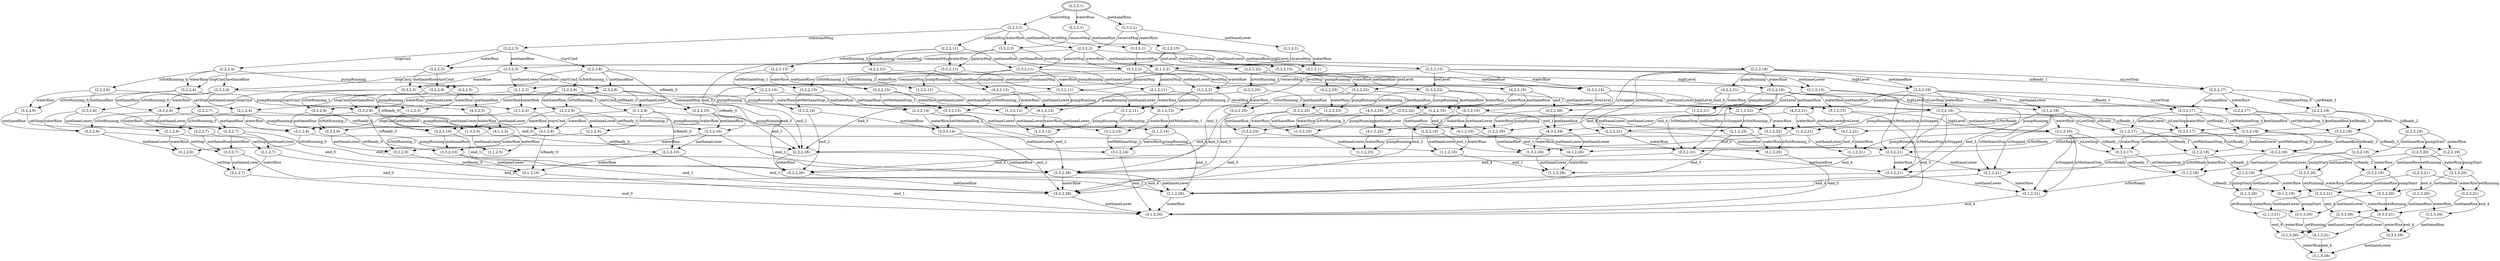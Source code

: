 digraph G {
center = TRUE;
mclimit = 10.0;
nodesep = 0.05;
node [ width=0.25, height=0.25, label="" ];
s0 [ peripheries=2 ];
s0 [label="(2,2,2,1)"];
s1 [label="(3,2,2,1)"];
s2 [label="(2,3,2,1)"];
s3 [label="(2,2,2,2)"];
s4 [label="(3,3,2,1)"];
s5 [label="(3,2,2,2)"];
s6 [label="(2,1,2,1)"];
s7 [label="(2,3,2,2)"];
s8 [label="(2,2,2,15)"];
s9 [label="(2,2,2,11)"];
s10 [label="(2,2,2,3)"];
s11 [label="(3,1,2,1)"];
s12 [label="(3,3,2,2)"];
s13 [label="(3,2,2,15)"];
s14 [label="(3,2,2,11)"];
s15 [label="(3,2,2,3)"];
s16 [label="(2,1,2,2)"];
s17 [label="(2,3,2,15)"];
s18 [label="(2,3,2,11)"];
s19 [label="(2,3,2,3)"];
s20 [label="(2,2,2,22)"];
s21 [label="(2,2,2,16)"];
s22 [label="(2,2,2,26)"];
s23 [label="(2,2,2,13)"];
s24 [label="(4,2,2,12)"];
s25 [label="(2,2,2,8)"];
s26 [label="(2,2,2,4)"];
s27 [label="(3,1,2,2)"];
s28 [label="(3,3,2,15)"];
s29 [label="(3,3,2,11)"];
s30 [label="(3,3,2,3)"];
s31 [label="(3,2,2,22)"];
s32 [label="(3,2,2,16)"];
s33 [label="(3,2,2,26)"];
s34 [label="(3,2,2,13)"];
s35 [label="(1,2,2,12)"];
s36 [label="(3,2,2,8)"];
s37 [label="(3,2,2,4)"];
s38 [label="(2,1,2,15)"];
s39 [label="(2,1,2,11)"];
s40 [label="(2,1,2,3)"];
s41 [label="(2,3,2,22)"];
s42 [label="(2,3,2,16)"];
s43 [label="(2,3,2,26)"];
s44 [label="(2,3,2,13)"];
s45 [label="(4,3,2,12)"];
s46 [label="(2,3,2,8)"];
s47 [label="(2,3,2,4)"];
s48 [label="(2,2,2,25)"];
s49 [label="(4,2,2,23)"];
s50 [label="(2,2,2,21)"];
s51 [label="(2,2,2,17)"];
s52 [label="(4,2,2,21)"];
s53 [label="(2,2,2,14)"];
s54 [label="(2,2,2,10)"];
s55 [label="(2,2,2,9)"];
s56 [label="(4,2,2,10)"];
s57 [label="(2,2,2,6)"];
s58 [label="(4,2,2,5)"];
s59 [label="(3,1,2,15)"];
s60 [label="(3,1,2,11)"];
s61 [label="(3,1,2,3)"];
s62 [label="(3,3,2,22)"];
s63 [label="(3,3,2,16)"];
s64 [label="(3,3,2,26)"];
s65 [label="(3,3,2,13)"];
s66 [label="(1,3,2,12)"];
s67 [label="(3,3,2,8)"];
s68 [label="(3,3,2,4)"];
s69 [label="(3,2,2,25)"];
s70 [label="(1,2,2,23)"];
s71 [label="(3,2,2,21)"];
s72 [label="(3,2,2,17)"];
s73 [label="(1,2,2,21)"];
s74 [label="(3,2,2,14)"];
s75 [label="(3,2,2,10)"];
s76 [label="(3,2,2,9)"];
s77 [label="(1,2,2,10)"];
s78 [label="(3,2,2,6)"];
s79 [label="(1,2,2,5)"];
s80 [label="(2,1,2,22)"];
s81 [label="(2,1,2,16)"];
s82 [label="(2,1,2,26)"];
s83 [label="(2,1,2,13)"];
s84 [label="(4,1,2,12)"];
s85 [label="(2,1,2,8)"];
s86 [label="(2,1,2,4)"];
s87 [label="(2,3,2,25)"];
s88 [label="(4,3,2,23)"];
s89 [label="(2,3,2,21)"];
s90 [label="(2,3,2,17)"];
s91 [label="(4,3,2,21)"];
s92 [label="(2,3,2,14)"];
s93 [label="(2,3,2,10)"];
s94 [label="(2,3,2,9)"];
s95 [label="(4,3,2,10)"];
s96 [label="(2,3,2,6)"];
s97 [label="(4,3,2,5)"];
s98 [label="(2,2,2,18)"];
s99 [label="(4,2,2,26)"];
s100 [label="(2,2,2,7)"];
s101 [label="(3,1,2,22)"];
s102 [label="(3,1,2,16)"];
s103 [label="(3,1,2,26)"];
s104 [label="(3,1,2,13)"];
s105 [label="(1,1,2,12)"];
s106 [label="(3,1,2,8)"];
s107 [label="(3,1,2,4)"];
s108 [label="(3,3,2,25)"];
s109 [label="(1,3,2,23)"];
s110 [label="(3,3,2,21)"];
s111 [label="(3,3,2,17)"];
s112 [label="(1,3,2,21)"];
s113 [label="(3,3,2,14)"];
s114 [label="(3,3,2,10)"];
s115 [label="(3,3,2,9)"];
s116 [label="(1,3,2,10)"];
s117 [label="(3,3,2,6)"];
s118 [label="(1,3,2,5)"];
s119 [label="(3,2,2,18)"];
s120 [label="(1,2,2,26)"];
s121 [label="(3,2,2,7)"];
s122 [label="(2,1,2,25)"];
s123 [label="(4,1,2,23)"];
s124 [label="(2,1,2,21)"];
s125 [label="(2,1,2,17)"];
s126 [label="(4,1,2,21)"];
s127 [label="(2,1,2,14)"];
s128 [label="(2,1,2,10)"];
s129 [label="(2,1,2,9)"];
s130 [label="(4,1,2,10)"];
s131 [label="(2,1,2,6)"];
s132 [label="(4,1,2,5)"];
s133 [label="(2,3,2,18)"];
s134 [label="(4,3,2,26)"];
s135 [label="(2,3,2,7)"];
s136 [label="(2,2,2,19)"];
s137 [label="(3,1,2,25)"];
s138 [label="(1,1,2,23)"];
s139 [label="(3,1,2,21)"];
s140 [label="(3,1,2,17)"];
s141 [label="(1,1,2,21)"];
s142 [label="(3,1,2,14)"];
s143 [label="(3,1,2,10)"];
s144 [label="(3,1,2,9)"];
s145 [label="(1,1,2,10)"];
s146 [label="(3,1,2,6)"];
s147 [label="(1,1,2,5)"];
s148 [label="(3,3,2,18)"];
s149 [label="(1,3,2,26)"];
s150 [label="(3,3,2,7)"];
s151 [label="(3,2,2,19)"];
s152 [label="(2,1,2,18)"];
s153 [label="(4,1,2,26)"];
s154 [label="(2,1,2,7)"];
s155 [label="(2,3,2,19)"];
s156 [label="(2,2,3,20)"];
s157 [label="(3,1,2,18)"];
s158 [label="(1,1,2,26)"];
s159 [label="(3,1,2,7)"];
s160 [label="(3,3,2,19)"];
s161 [label="(3,2,3,20)"];
s162 [label="(2,1,2,19)"];
s163 [label="(2,3,3,20)"];
s164 [label="(2,2,3,21)"];
s165 [label="(3,1,2,19)"];
s166 [label="(3,3,3,20)"];
s167 [label="(3,2,3,21)"];
s168 [label="(2,1,3,20)"];
s169 [label="(2,3,3,21)"];
s170 [label="(2,2,3,26)"];
s171 [label="(3,1,3,20)"];
s172 [label="(3,3,3,21)"];
s173 [label="(3,2,3,26)"];
s174 [label="(2,1,3,21)"];
s175 [label="(2,3,3,26)"];
s176 [label="(3,1,3,21)"];
s177 [label="(3,3,3,26)"];
s178 [label="(2,1,3,26)"];
s179 [label="(3,1,3,26)"];
s0->s1[label="waterRise"];
s0->s2[label="methaneRise"];
s0->s3[label="receiveMsg"];
s1->s4[label="methaneRise"];
s1->s5[label="receiveMsg"];
s2->s4[label="waterRise"];
s2->s6[label="methaneLower"];
s2->s7[label="receiveMsg"];
s3->s5[label="waterRise"];
s3->s7[label="methaneRise"];
s3->s8[label="levelMsg"];
s3->s9[label="palarmMsg"];
s3->s10[label="commandMsg"];
s4->s11[label="methaneLower"];
s4->s12[label="receiveMsg"];
s5->s12[label="methaneRise"];
s5->s13[label="levelMsg"];
s5->s14[label="palarmMsg"];
s5->s15[label="commandMsg"];
s6->s11[label="waterRise"];
s6->s16[label="receiveMsg"];
s7->s12[label="waterRise"];
s7->s16[label="methaneLower"];
s7->s17[label="levelMsg"];
s7->s18[label="palarmMsg"];
s7->s19[label="commandMsg"];
s8->s13[label="waterRise"];
s8->s17[label="methaneRise"];
s8->s20[label="lowLevel"];
s8->s21[label="highLevel"];
s8->s22[label="end_3"];
s9->s14[label="waterRise"];
s9->s18[label="methaneRise"];
s9->s23[label="isNotRunning_2"];
s9->s24[label="pumpRunning"];
s10->s15[label="waterRise"];
s10->s19[label="methaneRise"];
s10->s25[label="startCmd"];
s10->s26[label="stopCmd"];
s11->s27[label="receiveMsg"];
s12->s27[label="methaneLower"];
s12->s28[label="levelMsg"];
s12->s29[label="palarmMsg"];
s12->s30[label="commandMsg"];
s13->s28[label="methaneRise"];
s13->s31[label="lowLevel"];
s13->s32[label="highLevel"];
s13->s33[label="end_3"];
s14->s29[label="methaneRise"];
s14->s34[label="isNotRunning_2"];
s14->s35[label="pumpRunning"];
s15->s30[label="methaneRise"];
s15->s36[label="startCmd"];
s15->s37[label="stopCmd"];
s16->s27[label="waterRise"];
s16->s38[label="levelMsg"];
s16->s39[label="palarmMsg"];
s16->s40[label="commandMsg"];
s17->s28[label="waterRise"];
s17->s38[label="methaneLower"];
s17->s41[label="lowLevel"];
s17->s42[label="highLevel"];
s17->s43[label="end_3"];
s18->s29[label="waterRise"];
s18->s39[label="methaneLower"];
s18->s44[label="isNotRunning_2"];
s18->s45[label="pumpRunning"];
s19->s30[label="waterRise"];
s19->s40[label="methaneLower"];
s19->s46[label="startCmd"];
s19->s47[label="stopCmd"];
s20->s31[label="waterRise"];
s20->s41[label="methaneRise"];
s20->s48[label="isNotRunning_3"];
s20->s49[label="pumpRunning"];
s21->s32[label="waterRise"];
s21->s42[label="methaneRise"];
s21->s50[label="isMethaneStop"];
s21->s50[label="isStopped"];
s21->s51[label="isLowStop"];
s21->s51[label="isReady_1"];
s21->s52[label="pumpRunning"];
s22->s33[label="waterRise"];
s22->s43[label="methaneRise"];
s23->s34[label="waterRise"];
s23->s44[label="methaneRise"];
s23->s53[label="setMethaneStop_1"];
s24->s35[label="waterRise"];
s24->s45[label="methaneRise"];
s25->s36[label="waterRise"];
s25->s46[label="methaneRise"];
s25->s54[label="isReady_0"];
s25->s55[label="isNotRunning_1"];
s25->s56[label="pumpRunning"];
s26->s37[label="waterRise"];
s26->s47[label="methaneRise"];
s26->s57[label="isNotRunning_0"];
s26->s58[label="pumpRunning"];
s27->s59[label="levelMsg"];
s27->s60[label="palarmMsg"];
s27->s61[label="commandMsg"];
s28->s59[label="methaneLower"];
s28->s62[label="lowLevel"];
s28->s63[label="highLevel"];
s28->s64[label="end_3"];
s29->s60[label="methaneLower"];
s29->s65[label="isNotRunning_2"];
s29->s66[label="pumpRunning"];
s30->s61[label="methaneLower"];
s30->s67[label="startCmd"];
s30->s68[label="stopCmd"];
s31->s62[label="methaneRise"];
s31->s69[label="isNotRunning_3"];
s31->s70[label="pumpRunning"];
s32->s63[label="methaneRise"];
s32->s71[label="isMethaneStop"];
s32->s71[label="isStopped"];
s32->s72[label="isLowStop"];
s32->s72[label="isReady_1"];
s32->s73[label="pumpRunning"];
s33->s64[label="methaneRise"];
s34->s65[label="methaneRise"];
s34->s74[label="setMethaneStop_1"];
s35->s66[label="methaneRise"];
s36->s67[label="methaneRise"];
s36->s75[label="isReady_0"];
s36->s76[label="isNotRunning_1"];
s36->s77[label="pumpRunning"];
s37->s68[label="methaneRise"];
s37->s78[label="isNotRunning_0"];
s37->s79[label="pumpRunning"];
s38->s59[label="waterRise"];
s38->s80[label="lowLevel"];
s38->s81[label="highLevel"];
s38->s82[label="end_3"];
s39->s60[label="waterRise"];
s39->s83[label="isNotRunning_2"];
s39->s84[label="pumpRunning"];
s40->s61[label="waterRise"];
s40->s85[label="startCmd"];
s40->s86[label="stopCmd"];
s41->s62[label="waterRise"];
s41->s80[label="methaneLower"];
s41->s87[label="isNotRunning_3"];
s41->s88[label="pumpRunning"];
s42->s63[label="waterRise"];
s42->s81[label="methaneLower"];
s42->s89[label="isMethaneStop"];
s42->s89[label="isStopped"];
s42->s90[label="isLowStop"];
s42->s90[label="isReady_1"];
s42->s91[label="pumpRunning"];
s43->s64[label="waterRise"];
s43->s82[label="methaneLower"];
s44->s65[label="waterRise"];
s44->s83[label="methaneLower"];
s44->s92[label="setMethaneStop_1"];
s45->s66[label="waterRise"];
s45->s84[label="methaneLower"];
s46->s67[label="waterRise"];
s46->s85[label="methaneLower"];
s46->s93[label="isReady_0"];
s46->s94[label="isNotRunning_1"];
s46->s95[label="pumpRunning"];
s47->s68[label="waterRise"];
s47->s86[label="methaneLower"];
s47->s96[label="isNotRunning_0"];
s47->s97[label="pumpRunning"];
s48->s69[label="waterRise"];
s48->s87[label="methaneRise"];
s48->s22[label="end_5"];
s49->s70[label="waterRise"];
s49->s88[label="methaneRise"];
s50->s71[label="waterRise"];
s50->s89[label="methaneRise"];
s50->s22[label="end_4"];
s51->s72[label="waterRise"];
s51->s90[label="methaneRise"];
s51->s98[label="setMethaneStop_0"];
s51->s98[label="setReady_1"];
s52->s73[label="waterRise"];
s52->s91[label="methaneRise"];
s52->s99[label="end_4"];
s53->s74[label="waterRise"];
s53->s92[label="methaneRise"];
s53->s22[label="end_2"];
s54->s75[label="waterRise"];
s54->s93[label="methaneRise"];
s54->s22[label="end_1"];
s55->s76[label="waterRise"];
s55->s94[label="methaneRise"];
s55->s54[label="setReady_0"];
s56->s77[label="waterRise"];
s56->s95[label="methaneRise"];
s56->s99[label="end_1"];
s57->s78[label="waterRise"];
s57->s96[label="methaneRise"];
s57->s100[label="setStop"];
s58->s79[label="waterRise"];
s58->s97[label="methaneRise"];
s59->s101[label="lowLevel"];
s59->s102[label="highLevel"];
s59->s103[label="end_3"];
s60->s104[label="isNotRunning_2"];
s60->s105[label="pumpRunning"];
s61->s106[label="startCmd"];
s61->s107[label="stopCmd"];
s62->s101[label="methaneLower"];
s62->s108[label="isNotRunning_3"];
s62->s109[label="pumpRunning"];
s63->s102[label="methaneLower"];
s63->s110[label="isMethaneStop"];
s63->s110[label="isStopped"];
s63->s111[label="isLowStop"];
s63->s111[label="isReady_1"];
s63->s112[label="pumpRunning"];
s64->s103[label="methaneLower"];
s65->s104[label="methaneLower"];
s65->s113[label="setMethaneStop_1"];
s66->s105[label="methaneLower"];
s67->s106[label="methaneLower"];
s67->s114[label="isReady_0"];
s67->s115[label="isNotRunning_1"];
s67->s116[label="pumpRunning"];
s68->s107[label="methaneLower"];
s68->s117[label="isNotRunning_0"];
s68->s118[label="pumpRunning"];
s69->s108[label="methaneRise"];
s69->s33[label="end_5"];
s70->s109[label="methaneRise"];
s71->s110[label="methaneRise"];
s71->s33[label="end_4"];
s72->s111[label="methaneRise"];
s72->s119[label="setMethaneStop_0"];
s72->s119[label="setReady_1"];
s73->s112[label="methaneRise"];
s73->s120[label="end_4"];
s74->s113[label="methaneRise"];
s74->s33[label="end_2"];
s75->s114[label="methaneRise"];
s75->s33[label="end_1"];
s76->s115[label="methaneRise"];
s76->s75[label="setReady_0"];
s77->s116[label="methaneRise"];
s77->s120[label="end_1"];
s78->s117[label="methaneRise"];
s78->s121[label="setStop"];
s79->s118[label="methaneRise"];
s80->s101[label="waterRise"];
s80->s122[label="isNotRunning_3"];
s80->s123[label="pumpRunning"];
s81->s102[label="waterRise"];
s81->s124[label="isMethaneStop"];
s81->s124[label="isStopped"];
s81->s125[label="isLowStop"];
s81->s125[label="isReady_1"];
s81->s126[label="pumpRunning"];
s82->s103[label="waterRise"];
s83->s104[label="waterRise"];
s83->s127[label="setMethaneStop_1"];
s84->s105[label="waterRise"];
s85->s106[label="waterRise"];
s85->s128[label="isReady_0"];
s85->s129[label="isNotRunning_1"];
s85->s130[label="pumpRunning"];
s86->s107[label="waterRise"];
s86->s131[label="isNotRunning_0"];
s86->s132[label="pumpRunning"];
s87->s108[label="waterRise"];
s87->s122[label="methaneLower"];
s87->s43[label="end_5"];
s88->s109[label="waterRise"];
s88->s123[label="methaneLower"];
s89->s110[label="waterRise"];
s89->s124[label="methaneLower"];
s89->s43[label="end_4"];
s90->s111[label="waterRise"];
s90->s125[label="methaneLower"];
s90->s133[label="setMethaneStop_0"];
s90->s133[label="setReady_1"];
s91->s112[label="waterRise"];
s91->s126[label="methaneLower"];
s91->s134[label="end_4"];
s92->s113[label="waterRise"];
s92->s127[label="methaneLower"];
s92->s43[label="end_2"];
s93->s114[label="waterRise"];
s93->s128[label="methaneLower"];
s93->s43[label="end_1"];
s94->s115[label="waterRise"];
s94->s129[label="methaneLower"];
s94->s93[label="setReady_0"];
s95->s116[label="waterRise"];
s95->s130[label="methaneLower"];
s95->s134[label="end_1"];
s96->s117[label="waterRise"];
s96->s131[label="methaneLower"];
s96->s135[label="setStop"];
s97->s118[label="waterRise"];
s97->s132[label="methaneLower"];
s98->s119[label="waterRise"];
s98->s133[label="methaneRise"];
s98->s50[label="isNotReady"];
s98->s136[label="isReady_2"];
s99->s120[label="waterRise"];
s99->s134[label="methaneRise"];
s100->s121[label="waterRise"];
s100->s135[label="methaneRise"];
s100->s22[label="end_0"];
s101->s137[label="isNotRunning_3"];
s101->s138[label="pumpRunning"];
s102->s139[label="isMethaneStop"];
s102->s139[label="isStopped"];
s102->s140[label="isLowStop"];
s102->s140[label="isReady_1"];
s102->s141[label="pumpRunning"];
s104->s142[label="setMethaneStop_1"];
s106->s143[label="isReady_0"];
s106->s144[label="isNotRunning_1"];
s106->s145[label="pumpRunning"];
s107->s146[label="isNotRunning_0"];
s107->s147[label="pumpRunning"];
s108->s137[label="methaneLower"];
s108->s64[label="end_5"];
s109->s138[label="methaneLower"];
s110->s139[label="methaneLower"];
s110->s64[label="end_4"];
s111->s140[label="methaneLower"];
s111->s148[label="setMethaneStop_0"];
s111->s148[label="setReady_1"];
s112->s141[label="methaneLower"];
s112->s149[label="end_4"];
s113->s142[label="methaneLower"];
s113->s64[label="end_2"];
s114->s143[label="methaneLower"];
s114->s64[label="end_1"];
s115->s144[label="methaneLower"];
s115->s114[label="setReady_0"];
s116->s145[label="methaneLower"];
s116->s149[label="end_1"];
s117->s146[label="methaneLower"];
s117->s150[label="setStop"];
s118->s147[label="methaneLower"];
s119->s148[label="methaneRise"];
s119->s71[label="isNotReady"];
s119->s151[label="isReady_2"];
s120->s149[label="methaneRise"];
s121->s150[label="methaneRise"];
s121->s33[label="end_0"];
s122->s137[label="waterRise"];
s122->s82[label="end_5"];
s123->s138[label="waterRise"];
s124->s139[label="waterRise"];
s124->s82[label="end_4"];
s125->s140[label="waterRise"];
s125->s152[label="setMethaneStop_0"];
s125->s152[label="setReady_1"];
s126->s141[label="waterRise"];
s126->s153[label="end_4"];
s127->s142[label="waterRise"];
s127->s82[label="end_2"];
s128->s143[label="waterRise"];
s128->s82[label="end_1"];
s129->s144[label="waterRise"];
s129->s128[label="setReady_0"];
s130->s145[label="waterRise"];
s130->s153[label="end_1"];
s131->s146[label="waterRise"];
s131->s154[label="setStop"];
s132->s147[label="waterRise"];
s133->s148[label="waterRise"];
s133->s152[label="methaneLower"];
s133->s89[label="isNotReady"];
s133->s155[label="isReady_2"];
s134->s149[label="waterRise"];
s134->s153[label="methaneLower"];
s135->s150[label="waterRise"];
s135->s154[label="methaneLower"];
s135->s43[label="end_0"];
s136->s151[label="waterRise"];
s136->s155[label="methaneRise"];
s136->s156[label="pumpStart"];
s137->s103[label="end_5"];
s139->s103[label="end_4"];
s140->s157[label="setMethaneStop_0"];
s140->s157[label="setReady_1"];
s141->s158[label="end_4"];
s142->s103[label="end_2"];
s143->s103[label="end_1"];
s144->s143[label="setReady_0"];
s145->s158[label="end_1"];
s146->s159[label="setStop"];
s148->s157[label="methaneLower"];
s148->s110[label="isNotReady"];
s148->s160[label="isReady_2"];
s149->s158[label="methaneLower"];
s150->s159[label="methaneLower"];
s150->s64[label="end_0"];
s151->s160[label="methaneRise"];
s151->s161[label="pumpStart"];
s152->s157[label="waterRise"];
s152->s124[label="isNotReady"];
s152->s162[label="isReady_2"];
s153->s158[label="waterRise"];
s154->s159[label="waterRise"];
s154->s82[label="end_0"];
s155->s160[label="waterRise"];
s155->s162[label="methaneLower"];
s155->s163[label="pumpStart"];
s156->s161[label="waterRise"];
s156->s163[label="methaneRise"];
s156->s164[label="setRunning"];
s157->s139[label="isNotReady"];
s157->s165[label="isReady_2"];
s159->s103[label="end_0"];
s160->s165[label="methaneLower"];
s160->s166[label="pumpStart"];
s161->s166[label="methaneRise"];
s161->s167[label="setRunning"];
s162->s165[label="waterRise"];
s162->s168[label="pumpStart"];
s163->s166[label="waterRise"];
s163->s168[label="methaneLower"];
s163->s169[label="setRunning"];
s164->s167[label="waterRise"];
s164->s169[label="methaneRise"];
s164->s170[label="end_4"];
s165->s171[label="pumpStart"];
s166->s171[label="methaneLower"];
s166->s172[label="setRunning"];
s167->s172[label="methaneRise"];
s167->s173[label="end_4"];
s168->s171[label="waterRise"];
s168->s174[label="setRunning"];
s169->s172[label="waterRise"];
s169->s174[label="methaneLower"];
s169->s175[label="end_4"];
s170->s173[label="waterRise"];
s170->s175[label="methaneRise"];
s171->s176[label="setRunning"];
s172->s176[label="methaneLower"];
s172->s177[label="end_4"];
s173->s177[label="methaneRise"];
s174->s176[label="waterRise"];
s174->s178[label="end_4"];
s175->s177[label="waterRise"];
s175->s178[label="methaneLower"];
s176->s179[label="end_4"];
s177->s179[label="methaneLower"];
s178->s179[label="waterRise"];
}
